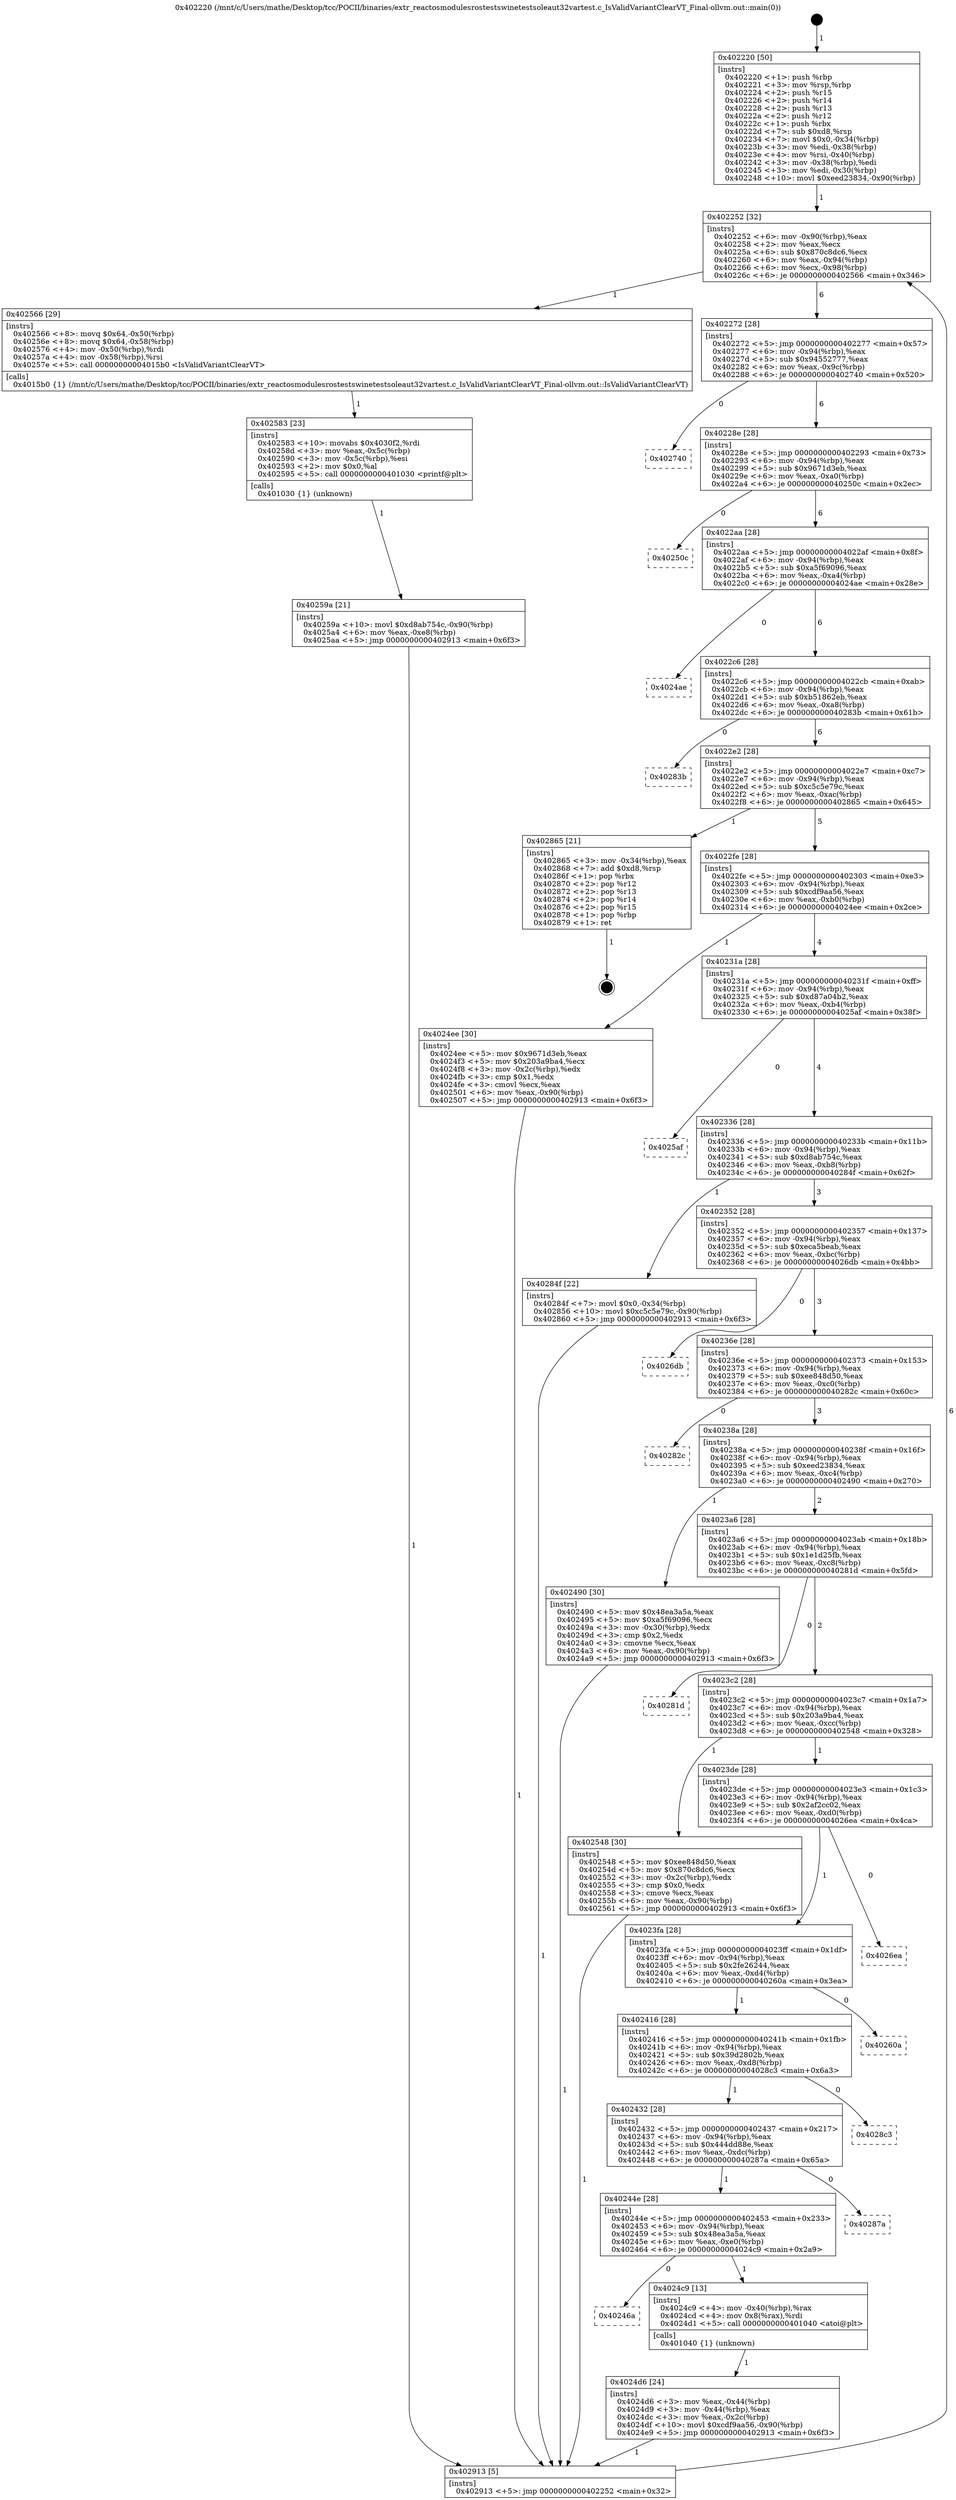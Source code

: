 digraph "0x402220" {
  label = "0x402220 (/mnt/c/Users/mathe/Desktop/tcc/POCII/binaries/extr_reactosmodulesrostestswinetestsoleaut32vartest.c_IsValidVariantClearVT_Final-ollvm.out::main(0))"
  labelloc = "t"
  node[shape=record]

  Entry [label="",width=0.3,height=0.3,shape=circle,fillcolor=black,style=filled]
  "0x402252" [label="{
     0x402252 [32]\l
     | [instrs]\l
     &nbsp;&nbsp;0x402252 \<+6\>: mov -0x90(%rbp),%eax\l
     &nbsp;&nbsp;0x402258 \<+2\>: mov %eax,%ecx\l
     &nbsp;&nbsp;0x40225a \<+6\>: sub $0x870c8dc6,%ecx\l
     &nbsp;&nbsp;0x402260 \<+6\>: mov %eax,-0x94(%rbp)\l
     &nbsp;&nbsp;0x402266 \<+6\>: mov %ecx,-0x98(%rbp)\l
     &nbsp;&nbsp;0x40226c \<+6\>: je 0000000000402566 \<main+0x346\>\l
  }"]
  "0x402566" [label="{
     0x402566 [29]\l
     | [instrs]\l
     &nbsp;&nbsp;0x402566 \<+8\>: movq $0x64,-0x50(%rbp)\l
     &nbsp;&nbsp;0x40256e \<+8\>: movq $0x64,-0x58(%rbp)\l
     &nbsp;&nbsp;0x402576 \<+4\>: mov -0x50(%rbp),%rdi\l
     &nbsp;&nbsp;0x40257a \<+4\>: mov -0x58(%rbp),%rsi\l
     &nbsp;&nbsp;0x40257e \<+5\>: call 00000000004015b0 \<IsValidVariantClearVT\>\l
     | [calls]\l
     &nbsp;&nbsp;0x4015b0 \{1\} (/mnt/c/Users/mathe/Desktop/tcc/POCII/binaries/extr_reactosmodulesrostestswinetestsoleaut32vartest.c_IsValidVariantClearVT_Final-ollvm.out::IsValidVariantClearVT)\l
  }"]
  "0x402272" [label="{
     0x402272 [28]\l
     | [instrs]\l
     &nbsp;&nbsp;0x402272 \<+5\>: jmp 0000000000402277 \<main+0x57\>\l
     &nbsp;&nbsp;0x402277 \<+6\>: mov -0x94(%rbp),%eax\l
     &nbsp;&nbsp;0x40227d \<+5\>: sub $0x94552777,%eax\l
     &nbsp;&nbsp;0x402282 \<+6\>: mov %eax,-0x9c(%rbp)\l
     &nbsp;&nbsp;0x402288 \<+6\>: je 0000000000402740 \<main+0x520\>\l
  }"]
  Exit [label="",width=0.3,height=0.3,shape=circle,fillcolor=black,style=filled,peripheries=2]
  "0x402740" [label="{
     0x402740\l
  }", style=dashed]
  "0x40228e" [label="{
     0x40228e [28]\l
     | [instrs]\l
     &nbsp;&nbsp;0x40228e \<+5\>: jmp 0000000000402293 \<main+0x73\>\l
     &nbsp;&nbsp;0x402293 \<+6\>: mov -0x94(%rbp),%eax\l
     &nbsp;&nbsp;0x402299 \<+5\>: sub $0x9671d3eb,%eax\l
     &nbsp;&nbsp;0x40229e \<+6\>: mov %eax,-0xa0(%rbp)\l
     &nbsp;&nbsp;0x4022a4 \<+6\>: je 000000000040250c \<main+0x2ec\>\l
  }"]
  "0x40259a" [label="{
     0x40259a [21]\l
     | [instrs]\l
     &nbsp;&nbsp;0x40259a \<+10\>: movl $0xd8ab754c,-0x90(%rbp)\l
     &nbsp;&nbsp;0x4025a4 \<+6\>: mov %eax,-0xe8(%rbp)\l
     &nbsp;&nbsp;0x4025aa \<+5\>: jmp 0000000000402913 \<main+0x6f3\>\l
  }"]
  "0x40250c" [label="{
     0x40250c\l
  }", style=dashed]
  "0x4022aa" [label="{
     0x4022aa [28]\l
     | [instrs]\l
     &nbsp;&nbsp;0x4022aa \<+5\>: jmp 00000000004022af \<main+0x8f\>\l
     &nbsp;&nbsp;0x4022af \<+6\>: mov -0x94(%rbp),%eax\l
     &nbsp;&nbsp;0x4022b5 \<+5\>: sub $0xa5f69096,%eax\l
     &nbsp;&nbsp;0x4022ba \<+6\>: mov %eax,-0xa4(%rbp)\l
     &nbsp;&nbsp;0x4022c0 \<+6\>: je 00000000004024ae \<main+0x28e\>\l
  }"]
  "0x402583" [label="{
     0x402583 [23]\l
     | [instrs]\l
     &nbsp;&nbsp;0x402583 \<+10\>: movabs $0x4030f2,%rdi\l
     &nbsp;&nbsp;0x40258d \<+3\>: mov %eax,-0x5c(%rbp)\l
     &nbsp;&nbsp;0x402590 \<+3\>: mov -0x5c(%rbp),%esi\l
     &nbsp;&nbsp;0x402593 \<+2\>: mov $0x0,%al\l
     &nbsp;&nbsp;0x402595 \<+5\>: call 0000000000401030 \<printf@plt\>\l
     | [calls]\l
     &nbsp;&nbsp;0x401030 \{1\} (unknown)\l
  }"]
  "0x4024ae" [label="{
     0x4024ae\l
  }", style=dashed]
  "0x4022c6" [label="{
     0x4022c6 [28]\l
     | [instrs]\l
     &nbsp;&nbsp;0x4022c6 \<+5\>: jmp 00000000004022cb \<main+0xab\>\l
     &nbsp;&nbsp;0x4022cb \<+6\>: mov -0x94(%rbp),%eax\l
     &nbsp;&nbsp;0x4022d1 \<+5\>: sub $0xb51862eb,%eax\l
     &nbsp;&nbsp;0x4022d6 \<+6\>: mov %eax,-0xa8(%rbp)\l
     &nbsp;&nbsp;0x4022dc \<+6\>: je 000000000040283b \<main+0x61b\>\l
  }"]
  "0x4024d6" [label="{
     0x4024d6 [24]\l
     | [instrs]\l
     &nbsp;&nbsp;0x4024d6 \<+3\>: mov %eax,-0x44(%rbp)\l
     &nbsp;&nbsp;0x4024d9 \<+3\>: mov -0x44(%rbp),%eax\l
     &nbsp;&nbsp;0x4024dc \<+3\>: mov %eax,-0x2c(%rbp)\l
     &nbsp;&nbsp;0x4024df \<+10\>: movl $0xcdf9aa56,-0x90(%rbp)\l
     &nbsp;&nbsp;0x4024e9 \<+5\>: jmp 0000000000402913 \<main+0x6f3\>\l
  }"]
  "0x40283b" [label="{
     0x40283b\l
  }", style=dashed]
  "0x4022e2" [label="{
     0x4022e2 [28]\l
     | [instrs]\l
     &nbsp;&nbsp;0x4022e2 \<+5\>: jmp 00000000004022e7 \<main+0xc7\>\l
     &nbsp;&nbsp;0x4022e7 \<+6\>: mov -0x94(%rbp),%eax\l
     &nbsp;&nbsp;0x4022ed \<+5\>: sub $0xc5c5e79c,%eax\l
     &nbsp;&nbsp;0x4022f2 \<+6\>: mov %eax,-0xac(%rbp)\l
     &nbsp;&nbsp;0x4022f8 \<+6\>: je 0000000000402865 \<main+0x645\>\l
  }"]
  "0x40246a" [label="{
     0x40246a\l
  }", style=dashed]
  "0x402865" [label="{
     0x402865 [21]\l
     | [instrs]\l
     &nbsp;&nbsp;0x402865 \<+3\>: mov -0x34(%rbp),%eax\l
     &nbsp;&nbsp;0x402868 \<+7\>: add $0xd8,%rsp\l
     &nbsp;&nbsp;0x40286f \<+1\>: pop %rbx\l
     &nbsp;&nbsp;0x402870 \<+2\>: pop %r12\l
     &nbsp;&nbsp;0x402872 \<+2\>: pop %r13\l
     &nbsp;&nbsp;0x402874 \<+2\>: pop %r14\l
     &nbsp;&nbsp;0x402876 \<+2\>: pop %r15\l
     &nbsp;&nbsp;0x402878 \<+1\>: pop %rbp\l
     &nbsp;&nbsp;0x402879 \<+1\>: ret\l
  }"]
  "0x4022fe" [label="{
     0x4022fe [28]\l
     | [instrs]\l
     &nbsp;&nbsp;0x4022fe \<+5\>: jmp 0000000000402303 \<main+0xe3\>\l
     &nbsp;&nbsp;0x402303 \<+6\>: mov -0x94(%rbp),%eax\l
     &nbsp;&nbsp;0x402309 \<+5\>: sub $0xcdf9aa56,%eax\l
     &nbsp;&nbsp;0x40230e \<+6\>: mov %eax,-0xb0(%rbp)\l
     &nbsp;&nbsp;0x402314 \<+6\>: je 00000000004024ee \<main+0x2ce\>\l
  }"]
  "0x4024c9" [label="{
     0x4024c9 [13]\l
     | [instrs]\l
     &nbsp;&nbsp;0x4024c9 \<+4\>: mov -0x40(%rbp),%rax\l
     &nbsp;&nbsp;0x4024cd \<+4\>: mov 0x8(%rax),%rdi\l
     &nbsp;&nbsp;0x4024d1 \<+5\>: call 0000000000401040 \<atoi@plt\>\l
     | [calls]\l
     &nbsp;&nbsp;0x401040 \{1\} (unknown)\l
  }"]
  "0x4024ee" [label="{
     0x4024ee [30]\l
     | [instrs]\l
     &nbsp;&nbsp;0x4024ee \<+5\>: mov $0x9671d3eb,%eax\l
     &nbsp;&nbsp;0x4024f3 \<+5\>: mov $0x203a9ba4,%ecx\l
     &nbsp;&nbsp;0x4024f8 \<+3\>: mov -0x2c(%rbp),%edx\l
     &nbsp;&nbsp;0x4024fb \<+3\>: cmp $0x1,%edx\l
     &nbsp;&nbsp;0x4024fe \<+3\>: cmovl %ecx,%eax\l
     &nbsp;&nbsp;0x402501 \<+6\>: mov %eax,-0x90(%rbp)\l
     &nbsp;&nbsp;0x402507 \<+5\>: jmp 0000000000402913 \<main+0x6f3\>\l
  }"]
  "0x40231a" [label="{
     0x40231a [28]\l
     | [instrs]\l
     &nbsp;&nbsp;0x40231a \<+5\>: jmp 000000000040231f \<main+0xff\>\l
     &nbsp;&nbsp;0x40231f \<+6\>: mov -0x94(%rbp),%eax\l
     &nbsp;&nbsp;0x402325 \<+5\>: sub $0xd87a04b2,%eax\l
     &nbsp;&nbsp;0x40232a \<+6\>: mov %eax,-0xb4(%rbp)\l
     &nbsp;&nbsp;0x402330 \<+6\>: je 00000000004025af \<main+0x38f\>\l
  }"]
  "0x40244e" [label="{
     0x40244e [28]\l
     | [instrs]\l
     &nbsp;&nbsp;0x40244e \<+5\>: jmp 0000000000402453 \<main+0x233\>\l
     &nbsp;&nbsp;0x402453 \<+6\>: mov -0x94(%rbp),%eax\l
     &nbsp;&nbsp;0x402459 \<+5\>: sub $0x48ea3a5a,%eax\l
     &nbsp;&nbsp;0x40245e \<+6\>: mov %eax,-0xe0(%rbp)\l
     &nbsp;&nbsp;0x402464 \<+6\>: je 00000000004024c9 \<main+0x2a9\>\l
  }"]
  "0x4025af" [label="{
     0x4025af\l
  }", style=dashed]
  "0x402336" [label="{
     0x402336 [28]\l
     | [instrs]\l
     &nbsp;&nbsp;0x402336 \<+5\>: jmp 000000000040233b \<main+0x11b\>\l
     &nbsp;&nbsp;0x40233b \<+6\>: mov -0x94(%rbp),%eax\l
     &nbsp;&nbsp;0x402341 \<+5\>: sub $0xd8ab754c,%eax\l
     &nbsp;&nbsp;0x402346 \<+6\>: mov %eax,-0xb8(%rbp)\l
     &nbsp;&nbsp;0x40234c \<+6\>: je 000000000040284f \<main+0x62f\>\l
  }"]
  "0x40287a" [label="{
     0x40287a\l
  }", style=dashed]
  "0x40284f" [label="{
     0x40284f [22]\l
     | [instrs]\l
     &nbsp;&nbsp;0x40284f \<+7\>: movl $0x0,-0x34(%rbp)\l
     &nbsp;&nbsp;0x402856 \<+10\>: movl $0xc5c5e79c,-0x90(%rbp)\l
     &nbsp;&nbsp;0x402860 \<+5\>: jmp 0000000000402913 \<main+0x6f3\>\l
  }"]
  "0x402352" [label="{
     0x402352 [28]\l
     | [instrs]\l
     &nbsp;&nbsp;0x402352 \<+5\>: jmp 0000000000402357 \<main+0x137\>\l
     &nbsp;&nbsp;0x402357 \<+6\>: mov -0x94(%rbp),%eax\l
     &nbsp;&nbsp;0x40235d \<+5\>: sub $0xeca5beab,%eax\l
     &nbsp;&nbsp;0x402362 \<+6\>: mov %eax,-0xbc(%rbp)\l
     &nbsp;&nbsp;0x402368 \<+6\>: je 00000000004026db \<main+0x4bb\>\l
  }"]
  "0x402432" [label="{
     0x402432 [28]\l
     | [instrs]\l
     &nbsp;&nbsp;0x402432 \<+5\>: jmp 0000000000402437 \<main+0x217\>\l
     &nbsp;&nbsp;0x402437 \<+6\>: mov -0x94(%rbp),%eax\l
     &nbsp;&nbsp;0x40243d \<+5\>: sub $0x444dd88e,%eax\l
     &nbsp;&nbsp;0x402442 \<+6\>: mov %eax,-0xdc(%rbp)\l
     &nbsp;&nbsp;0x402448 \<+6\>: je 000000000040287a \<main+0x65a\>\l
  }"]
  "0x4026db" [label="{
     0x4026db\l
  }", style=dashed]
  "0x40236e" [label="{
     0x40236e [28]\l
     | [instrs]\l
     &nbsp;&nbsp;0x40236e \<+5\>: jmp 0000000000402373 \<main+0x153\>\l
     &nbsp;&nbsp;0x402373 \<+6\>: mov -0x94(%rbp),%eax\l
     &nbsp;&nbsp;0x402379 \<+5\>: sub $0xee848d50,%eax\l
     &nbsp;&nbsp;0x40237e \<+6\>: mov %eax,-0xc0(%rbp)\l
     &nbsp;&nbsp;0x402384 \<+6\>: je 000000000040282c \<main+0x60c\>\l
  }"]
  "0x4028c3" [label="{
     0x4028c3\l
  }", style=dashed]
  "0x40282c" [label="{
     0x40282c\l
  }", style=dashed]
  "0x40238a" [label="{
     0x40238a [28]\l
     | [instrs]\l
     &nbsp;&nbsp;0x40238a \<+5\>: jmp 000000000040238f \<main+0x16f\>\l
     &nbsp;&nbsp;0x40238f \<+6\>: mov -0x94(%rbp),%eax\l
     &nbsp;&nbsp;0x402395 \<+5\>: sub $0xeed23834,%eax\l
     &nbsp;&nbsp;0x40239a \<+6\>: mov %eax,-0xc4(%rbp)\l
     &nbsp;&nbsp;0x4023a0 \<+6\>: je 0000000000402490 \<main+0x270\>\l
  }"]
  "0x402416" [label="{
     0x402416 [28]\l
     | [instrs]\l
     &nbsp;&nbsp;0x402416 \<+5\>: jmp 000000000040241b \<main+0x1fb\>\l
     &nbsp;&nbsp;0x40241b \<+6\>: mov -0x94(%rbp),%eax\l
     &nbsp;&nbsp;0x402421 \<+5\>: sub $0x39d2802b,%eax\l
     &nbsp;&nbsp;0x402426 \<+6\>: mov %eax,-0xd8(%rbp)\l
     &nbsp;&nbsp;0x40242c \<+6\>: je 00000000004028c3 \<main+0x6a3\>\l
  }"]
  "0x402490" [label="{
     0x402490 [30]\l
     | [instrs]\l
     &nbsp;&nbsp;0x402490 \<+5\>: mov $0x48ea3a5a,%eax\l
     &nbsp;&nbsp;0x402495 \<+5\>: mov $0xa5f69096,%ecx\l
     &nbsp;&nbsp;0x40249a \<+3\>: mov -0x30(%rbp),%edx\l
     &nbsp;&nbsp;0x40249d \<+3\>: cmp $0x2,%edx\l
     &nbsp;&nbsp;0x4024a0 \<+3\>: cmovne %ecx,%eax\l
     &nbsp;&nbsp;0x4024a3 \<+6\>: mov %eax,-0x90(%rbp)\l
     &nbsp;&nbsp;0x4024a9 \<+5\>: jmp 0000000000402913 \<main+0x6f3\>\l
  }"]
  "0x4023a6" [label="{
     0x4023a6 [28]\l
     | [instrs]\l
     &nbsp;&nbsp;0x4023a6 \<+5\>: jmp 00000000004023ab \<main+0x18b\>\l
     &nbsp;&nbsp;0x4023ab \<+6\>: mov -0x94(%rbp),%eax\l
     &nbsp;&nbsp;0x4023b1 \<+5\>: sub $0x1e1d25fb,%eax\l
     &nbsp;&nbsp;0x4023b6 \<+6\>: mov %eax,-0xc8(%rbp)\l
     &nbsp;&nbsp;0x4023bc \<+6\>: je 000000000040281d \<main+0x5fd\>\l
  }"]
  "0x402913" [label="{
     0x402913 [5]\l
     | [instrs]\l
     &nbsp;&nbsp;0x402913 \<+5\>: jmp 0000000000402252 \<main+0x32\>\l
  }"]
  "0x402220" [label="{
     0x402220 [50]\l
     | [instrs]\l
     &nbsp;&nbsp;0x402220 \<+1\>: push %rbp\l
     &nbsp;&nbsp;0x402221 \<+3\>: mov %rsp,%rbp\l
     &nbsp;&nbsp;0x402224 \<+2\>: push %r15\l
     &nbsp;&nbsp;0x402226 \<+2\>: push %r14\l
     &nbsp;&nbsp;0x402228 \<+2\>: push %r13\l
     &nbsp;&nbsp;0x40222a \<+2\>: push %r12\l
     &nbsp;&nbsp;0x40222c \<+1\>: push %rbx\l
     &nbsp;&nbsp;0x40222d \<+7\>: sub $0xd8,%rsp\l
     &nbsp;&nbsp;0x402234 \<+7\>: movl $0x0,-0x34(%rbp)\l
     &nbsp;&nbsp;0x40223b \<+3\>: mov %edi,-0x38(%rbp)\l
     &nbsp;&nbsp;0x40223e \<+4\>: mov %rsi,-0x40(%rbp)\l
     &nbsp;&nbsp;0x402242 \<+3\>: mov -0x38(%rbp),%edi\l
     &nbsp;&nbsp;0x402245 \<+3\>: mov %edi,-0x30(%rbp)\l
     &nbsp;&nbsp;0x402248 \<+10\>: movl $0xeed23834,-0x90(%rbp)\l
  }"]
  "0x40260a" [label="{
     0x40260a\l
  }", style=dashed]
  "0x40281d" [label="{
     0x40281d\l
  }", style=dashed]
  "0x4023c2" [label="{
     0x4023c2 [28]\l
     | [instrs]\l
     &nbsp;&nbsp;0x4023c2 \<+5\>: jmp 00000000004023c7 \<main+0x1a7\>\l
     &nbsp;&nbsp;0x4023c7 \<+6\>: mov -0x94(%rbp),%eax\l
     &nbsp;&nbsp;0x4023cd \<+5\>: sub $0x203a9ba4,%eax\l
     &nbsp;&nbsp;0x4023d2 \<+6\>: mov %eax,-0xcc(%rbp)\l
     &nbsp;&nbsp;0x4023d8 \<+6\>: je 0000000000402548 \<main+0x328\>\l
  }"]
  "0x4023fa" [label="{
     0x4023fa [28]\l
     | [instrs]\l
     &nbsp;&nbsp;0x4023fa \<+5\>: jmp 00000000004023ff \<main+0x1df\>\l
     &nbsp;&nbsp;0x4023ff \<+6\>: mov -0x94(%rbp),%eax\l
     &nbsp;&nbsp;0x402405 \<+5\>: sub $0x2fe26244,%eax\l
     &nbsp;&nbsp;0x40240a \<+6\>: mov %eax,-0xd4(%rbp)\l
     &nbsp;&nbsp;0x402410 \<+6\>: je 000000000040260a \<main+0x3ea\>\l
  }"]
  "0x402548" [label="{
     0x402548 [30]\l
     | [instrs]\l
     &nbsp;&nbsp;0x402548 \<+5\>: mov $0xee848d50,%eax\l
     &nbsp;&nbsp;0x40254d \<+5\>: mov $0x870c8dc6,%ecx\l
     &nbsp;&nbsp;0x402552 \<+3\>: mov -0x2c(%rbp),%edx\l
     &nbsp;&nbsp;0x402555 \<+3\>: cmp $0x0,%edx\l
     &nbsp;&nbsp;0x402558 \<+3\>: cmove %ecx,%eax\l
     &nbsp;&nbsp;0x40255b \<+6\>: mov %eax,-0x90(%rbp)\l
     &nbsp;&nbsp;0x402561 \<+5\>: jmp 0000000000402913 \<main+0x6f3\>\l
  }"]
  "0x4023de" [label="{
     0x4023de [28]\l
     | [instrs]\l
     &nbsp;&nbsp;0x4023de \<+5\>: jmp 00000000004023e3 \<main+0x1c3\>\l
     &nbsp;&nbsp;0x4023e3 \<+6\>: mov -0x94(%rbp),%eax\l
     &nbsp;&nbsp;0x4023e9 \<+5\>: sub $0x2af2cc02,%eax\l
     &nbsp;&nbsp;0x4023ee \<+6\>: mov %eax,-0xd0(%rbp)\l
     &nbsp;&nbsp;0x4023f4 \<+6\>: je 00000000004026ea \<main+0x4ca\>\l
  }"]
  "0x4026ea" [label="{
     0x4026ea\l
  }", style=dashed]
  Entry -> "0x402220" [label=" 1"]
  "0x402252" -> "0x402566" [label=" 1"]
  "0x402252" -> "0x402272" [label=" 6"]
  "0x402865" -> Exit [label=" 1"]
  "0x402272" -> "0x402740" [label=" 0"]
  "0x402272" -> "0x40228e" [label=" 6"]
  "0x40284f" -> "0x402913" [label=" 1"]
  "0x40228e" -> "0x40250c" [label=" 0"]
  "0x40228e" -> "0x4022aa" [label=" 6"]
  "0x40259a" -> "0x402913" [label=" 1"]
  "0x4022aa" -> "0x4024ae" [label=" 0"]
  "0x4022aa" -> "0x4022c6" [label=" 6"]
  "0x402583" -> "0x40259a" [label=" 1"]
  "0x4022c6" -> "0x40283b" [label=" 0"]
  "0x4022c6" -> "0x4022e2" [label=" 6"]
  "0x402566" -> "0x402583" [label=" 1"]
  "0x4022e2" -> "0x402865" [label=" 1"]
  "0x4022e2" -> "0x4022fe" [label=" 5"]
  "0x402548" -> "0x402913" [label=" 1"]
  "0x4022fe" -> "0x4024ee" [label=" 1"]
  "0x4022fe" -> "0x40231a" [label=" 4"]
  "0x4024ee" -> "0x402913" [label=" 1"]
  "0x40231a" -> "0x4025af" [label=" 0"]
  "0x40231a" -> "0x402336" [label=" 4"]
  "0x4024c9" -> "0x4024d6" [label=" 1"]
  "0x402336" -> "0x40284f" [label=" 1"]
  "0x402336" -> "0x402352" [label=" 3"]
  "0x40244e" -> "0x40246a" [label=" 0"]
  "0x402352" -> "0x4026db" [label=" 0"]
  "0x402352" -> "0x40236e" [label=" 3"]
  "0x4024d6" -> "0x402913" [label=" 1"]
  "0x40236e" -> "0x40282c" [label=" 0"]
  "0x40236e" -> "0x40238a" [label=" 3"]
  "0x402432" -> "0x40244e" [label=" 1"]
  "0x40238a" -> "0x402490" [label=" 1"]
  "0x40238a" -> "0x4023a6" [label=" 2"]
  "0x402490" -> "0x402913" [label=" 1"]
  "0x402220" -> "0x402252" [label=" 1"]
  "0x402913" -> "0x402252" [label=" 6"]
  "0x40244e" -> "0x4024c9" [label=" 1"]
  "0x4023a6" -> "0x40281d" [label=" 0"]
  "0x4023a6" -> "0x4023c2" [label=" 2"]
  "0x402416" -> "0x402432" [label=" 1"]
  "0x4023c2" -> "0x402548" [label=" 1"]
  "0x4023c2" -> "0x4023de" [label=" 1"]
  "0x402432" -> "0x40287a" [label=" 0"]
  "0x4023de" -> "0x4026ea" [label=" 0"]
  "0x4023de" -> "0x4023fa" [label=" 1"]
  "0x402416" -> "0x4028c3" [label=" 0"]
  "0x4023fa" -> "0x40260a" [label=" 0"]
  "0x4023fa" -> "0x402416" [label=" 1"]
}
